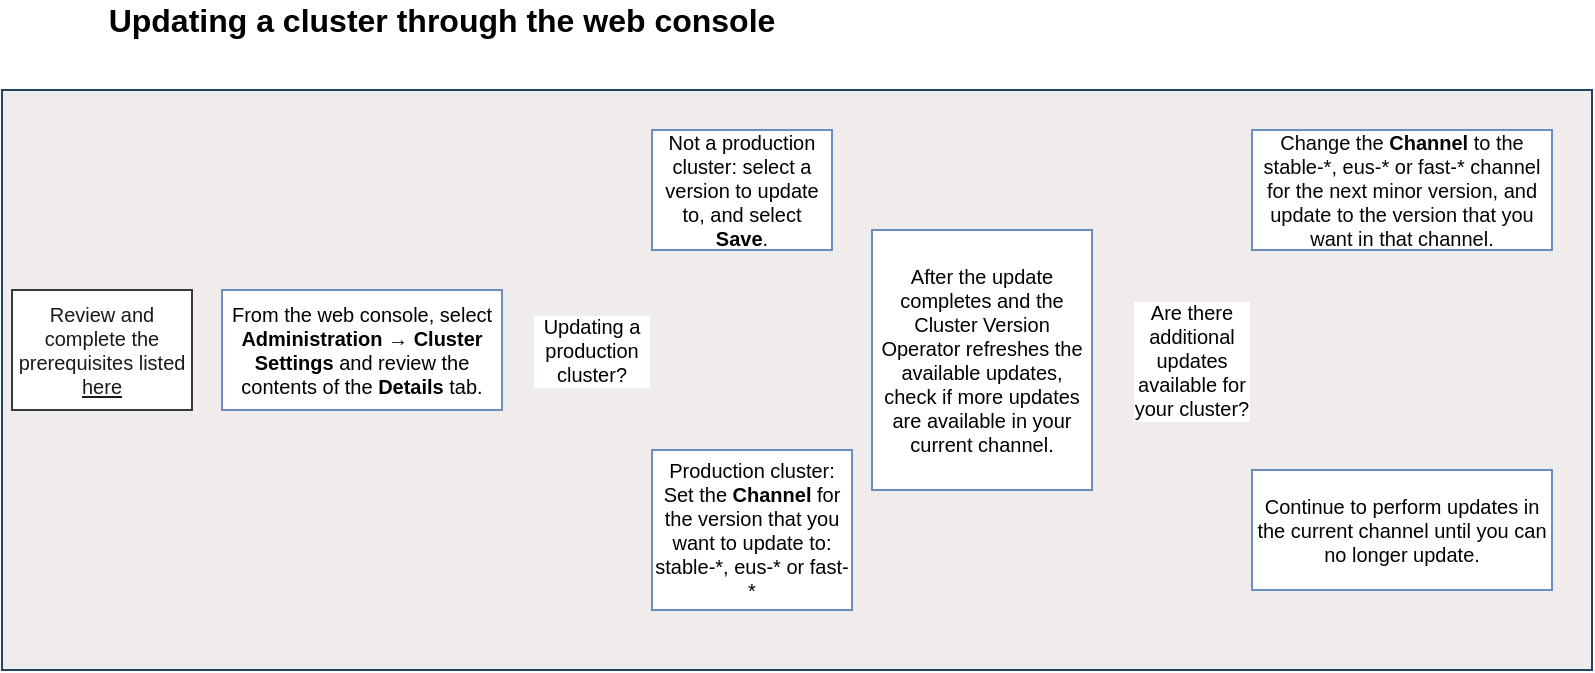 <mxfile>
    <diagram id="FXS_QtY74_AyWa6GRztd" name="Page-1">
        <mxGraphModel dx="1263" dy="926" grid="1" gridSize="10" guides="1" tooltips="1" connect="1" arrows="1" fold="1" page="1" pageScale="1" pageWidth="850" pageHeight="1100" background="none" math="0" shadow="0">
            <root>
                <mxCell id="0"/>
                <mxCell id="1" parent="0"/>
                <mxCell id="2" value="&lt;font style=&quot;font-size: 16px;&quot;&gt;&lt;b&gt;Updating a cluster through the web console&lt;/b&gt;&lt;/font&gt;" style="text;strokeColor=none;align=center;fillColor=none;html=1;verticalAlign=middle;whiteSpace=wrap;rounded=0;" vertex="1" parent="1">
                    <mxGeometry x="80" y="60" width="350" height="10" as="geometry"/>
                </mxCell>
                <mxCell id="3" value="" style="whiteSpace=wrap;html=1;fontSize=16;strokeColor=#23445d;fillColor=#F0ECEC;" vertex="1" parent="1">
                    <mxGeometry x="35" y="100" width="795" height="290" as="geometry"/>
                </mxCell>
                <mxCell id="6" value="&lt;span style=&quot;color: rgb(26, 26, 26); font-size: 10px;&quot;&gt;Review and complete the prerequisites listed &lt;/span&gt;&lt;a style=&quot;color: rgb(26, 26, 26); font-size: 10px;&quot; target=&quot;_blank&quot; href=&quot;https://docs.openshift.com/container-platform/4.15/updating/updating_a_cluster/updating-cluster-web-console.html#before-updating-ocp_updating-cluster-web-console&quot;&gt;here&lt;/a&gt;" style="whiteSpace=wrap;html=1;strokeColor=#36393d;fontSize=10;fillColor=#FFFFFF;" vertex="1" parent="1">
                    <mxGeometry x="40" y="200" width="90" height="60" as="geometry"/>
                </mxCell>
                <mxCell id="8" value="&lt;font color=&quot;#000000&quot;&gt;From the web console, select &lt;strong&gt;Administration&lt;/strong&gt; → &lt;strong&gt;Cluster Settings&lt;/strong&gt; and review the contents of the &lt;strong&gt;Details&lt;/strong&gt; tab.&lt;/font&gt;" style="whiteSpace=wrap;html=1;strokeColor=#6c8ebf;fontSize=10;fillColor=#FFFFFF;" vertex="1" parent="1">
                    <mxGeometry x="145" y="200" width="140" height="60" as="geometry"/>
                </mxCell>
                <mxCell id="10" value="&lt;font color=&quot;#000000&quot;&gt;Not a production cluster: select a version to update to, and select &lt;strong&gt;Save&lt;/strong&gt;.&lt;/font&gt;" style="whiteSpace=wrap;html=1;strokeColor=#6c8ebf;fontSize=10;fillColor=#FFFFFF;" vertex="1" parent="1">
                    <mxGeometry x="360" y="120" width="90" height="60" as="geometry"/>
                </mxCell>
                <mxCell id="11" value="&lt;font color=&quot;#000000&quot;&gt;Production cluster: Set the &lt;strong&gt;Channel&lt;/strong&gt; for the version that you want to update to: stable-*, eus-* or fast-*&lt;/font&gt;" style="whiteSpace=wrap;html=1;strokeColor=#6c8ebf;fontSize=10;fillColor=#FFFFFF;" vertex="1" parent="1">
                    <mxGeometry x="360" y="280" width="100" height="80" as="geometry"/>
                </mxCell>
                <mxCell id="12" value="&lt;font color=&quot;#000000&quot;&gt;After the update completes and the Cluster Version Operator refreshes the available updates, check if more updates are available in your current channel.&lt;/font&gt;" style="whiteSpace=wrap;html=1;strokeColor=#6c8ebf;fontSize=10;fillColor=#FFFFFF;" vertex="1" parent="1">
                    <mxGeometry x="470" y="170" width="110" height="130" as="geometry"/>
                </mxCell>
                <mxCell id="13" value="&lt;font color=&quot;#050505&quot;&gt;Change the &lt;strong&gt;Channel&lt;/strong&gt; to the stable-*, eus-* or fast-* channel for the next minor version, and update to the version that you want in that channel.&lt;/font&gt;" style="whiteSpace=wrap;html=1;strokeColor=#6c8ebf;fontSize=10;fillColor=#FFFFFF;" vertex="1" parent="1">
                    <mxGeometry x="660" y="120" width="150" height="60" as="geometry"/>
                </mxCell>
                <mxCell id="14" value="&lt;font color=&quot;#030303&quot;&gt;Continue to perform updates in the current channel until you can no longer update.&lt;/font&gt;" style="whiteSpace=wrap;html=1;strokeColor=#6c8ebf;fontSize=10;fillColor=#FFFFFF;" vertex="1" parent="1">
                    <mxGeometry x="660" y="290" width="150" height="60" as="geometry"/>
                </mxCell>
                <mxCell id="17" value="Updating a production cluster?" style="text;strokeColor=none;align=center;fillColor=none;html=1;verticalAlign=middle;whiteSpace=wrap;rounded=0;labelBackgroundColor=#ffffff;fontSize=10;fontColor=#000000;" vertex="1" parent="1">
                    <mxGeometry x="300" y="207.5" width="60" height="45" as="geometry"/>
                </mxCell>
                <mxCell id="21" value="Are there additional updates available for your cluster?" style="text;strokeColor=none;align=center;fillColor=none;html=1;verticalAlign=middle;whiteSpace=wrap;rounded=0;labelBackgroundColor=#ffffff;fontSize=10;fontColor=#000000;" vertex="1" parent="1">
                    <mxGeometry x="600" y="220" width="60" height="30" as="geometry"/>
                </mxCell>
            </root>
        </mxGraphModel>
    </diagram>
</mxfile>